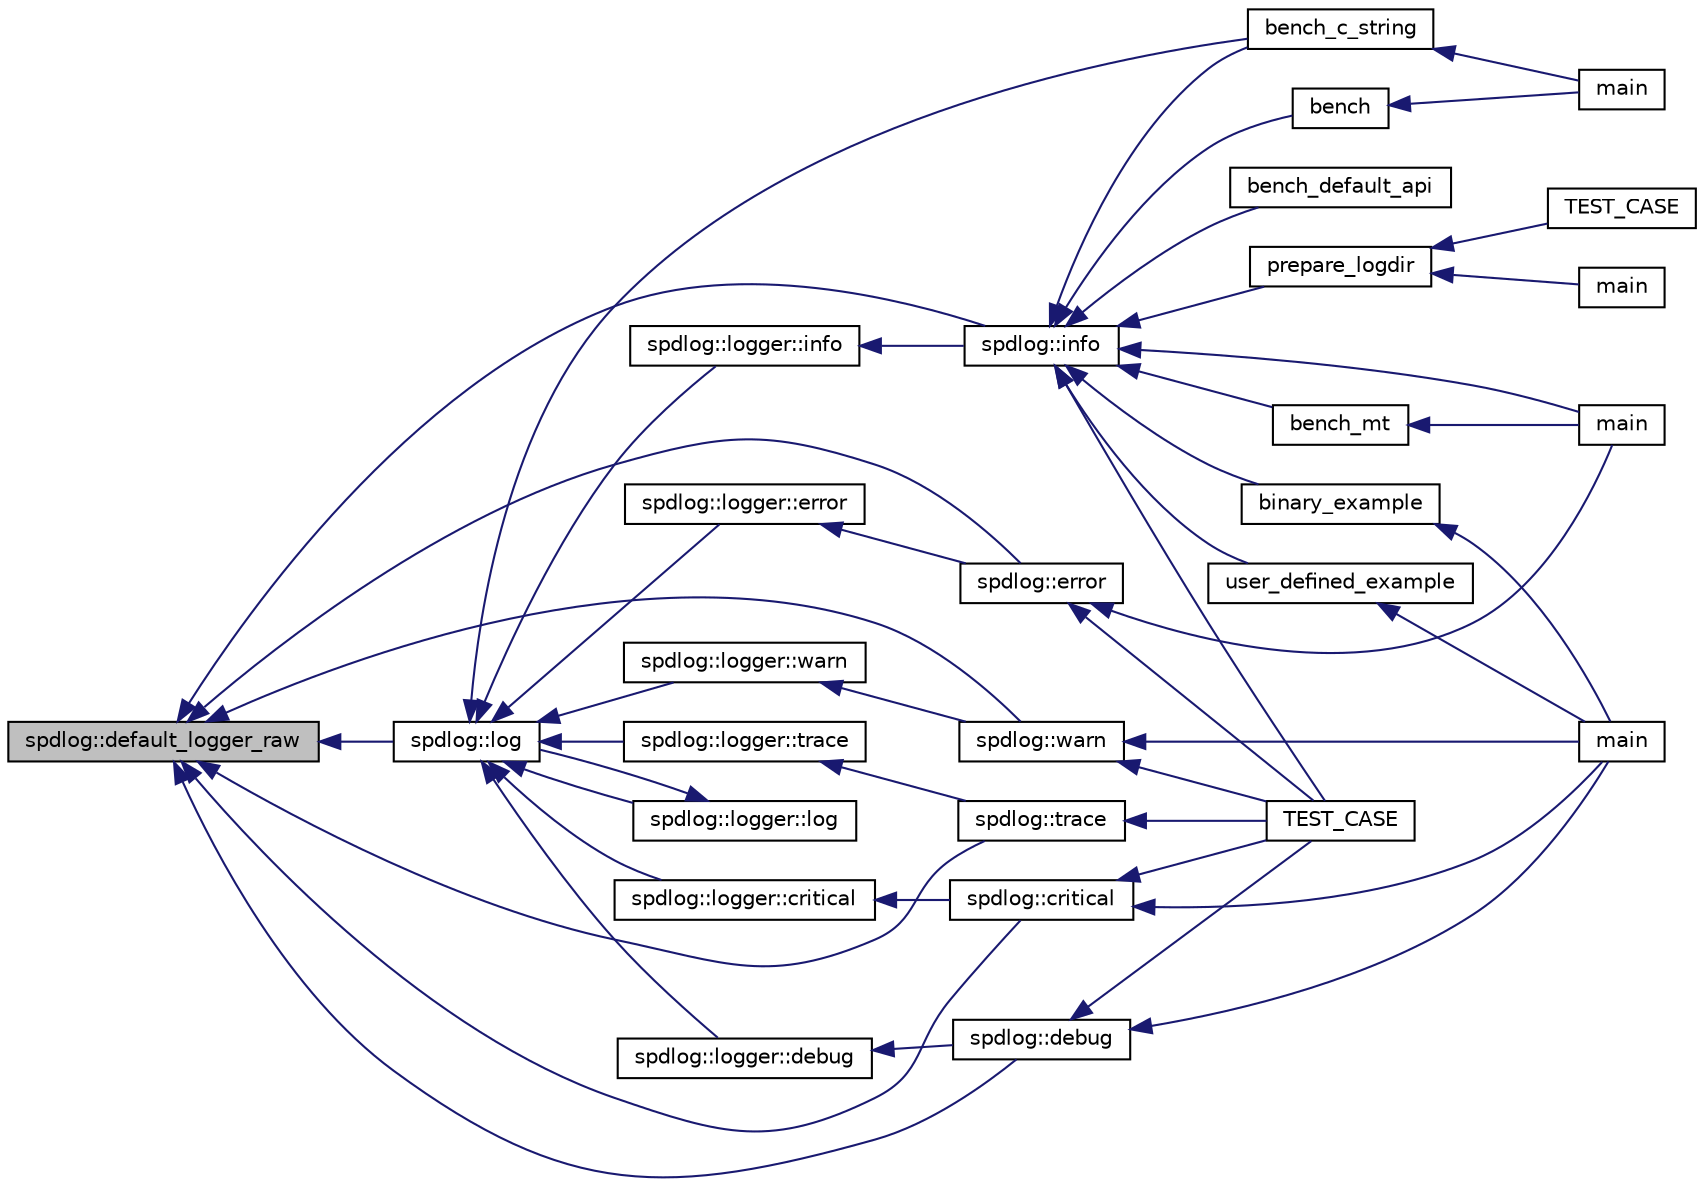 digraph "spdlog::default_logger_raw"
{
  edge [fontname="Helvetica",fontsize="10",labelfontname="Helvetica",labelfontsize="10"];
  node [fontname="Helvetica",fontsize="10",shape=record];
  rankdir="LR";
  Node1 [label="spdlog::default_logger_raw",height=0.2,width=0.4,color="black", fillcolor="grey75", style="filled" fontcolor="black"];
  Node1 -> Node2 [dir="back",color="midnightblue",fontsize="10",style="solid",fontname="Helvetica"];
  Node2 [label="spdlog::log",height=0.2,width=0.4,color="black", fillcolor="white", style="filled",URL="$namespacespdlog.html#a097f7ede3465a0c9cb7e4d8bfa99bd54"];
  Node2 -> Node3 [dir="back",color="midnightblue",fontsize="10",style="solid",fontname="Helvetica"];
  Node3 [label="bench_c_string",height=0.2,width=0.4,color="black", fillcolor="white", style="filled",URL="$bench_8cpp.html#ad44a71c1b1a49867d117d367fd476e94"];
  Node3 -> Node4 [dir="back",color="midnightblue",fontsize="10",style="solid",fontname="Helvetica"];
  Node4 [label="main",height=0.2,width=0.4,color="black", fillcolor="white", style="filled",URL="$bench_8cpp.html#a0ddf1224851353fc92bfbff6f499fa97"];
  Node2 -> Node5 [dir="back",color="midnightblue",fontsize="10",style="solid",fontname="Helvetica"];
  Node5 [label="spdlog::logger::log",height=0.2,width=0.4,color="black", fillcolor="white", style="filled",URL="$classspdlog_1_1logger.html#a5149c7b8c1ac8aeedbeba779b0e0cfb7"];
  Node5 -> Node2 [dir="back",color="midnightblue",fontsize="10",style="solid",fontname="Helvetica"];
  Node2 -> Node6 [dir="back",color="midnightblue",fontsize="10",style="solid",fontname="Helvetica"];
  Node6 [label="spdlog::logger::trace",height=0.2,width=0.4,color="black", fillcolor="white", style="filled",URL="$classspdlog_1_1logger.html#ad40c4deed02014ba07bd45d216808cb8"];
  Node6 -> Node7 [dir="back",color="midnightblue",fontsize="10",style="solid",fontname="Helvetica"];
  Node7 [label="spdlog::trace",height=0.2,width=0.4,color="black", fillcolor="white", style="filled",URL="$namespacespdlog.html#adc6cdc47f32c1a9d66cedbe05202bbd1"];
  Node7 -> Node8 [dir="back",color="midnightblue",fontsize="10",style="solid",fontname="Helvetica"];
  Node8 [label="TEST_CASE",height=0.2,width=0.4,color="black", fillcolor="white", style="filled",URL="$test__misc_8cpp.html#abbb6623501088a076b93b8753bf9b660"];
  Node2 -> Node9 [dir="back",color="midnightblue",fontsize="10",style="solid",fontname="Helvetica"];
  Node9 [label="spdlog::logger::debug",height=0.2,width=0.4,color="black", fillcolor="white", style="filled",URL="$classspdlog_1_1logger.html#abccd1b923dcc02f7ab27bddc62d249e4"];
  Node9 -> Node10 [dir="back",color="midnightblue",fontsize="10",style="solid",fontname="Helvetica"];
  Node10 [label="spdlog::debug",height=0.2,width=0.4,color="black", fillcolor="white", style="filled",URL="$namespacespdlog.html#a1fe043ac565dfec785bab6dd68687657"];
  Node10 -> Node11 [dir="back",color="midnightblue",fontsize="10",style="solid",fontname="Helvetica"];
  Node11 [label="main",height=0.2,width=0.4,color="black", fillcolor="white", style="filled",URL="$example_8cpp.html#a81ce304348a420752ee080480d2b3095"];
  Node10 -> Node8 [dir="back",color="midnightblue",fontsize="10",style="solid",fontname="Helvetica"];
  Node2 -> Node12 [dir="back",color="midnightblue",fontsize="10",style="solid",fontname="Helvetica"];
  Node12 [label="spdlog::logger::info",height=0.2,width=0.4,color="black", fillcolor="white", style="filled",URL="$classspdlog_1_1logger.html#ab9862f48bf0a87b8f3532d36d404235a"];
  Node12 -> Node13 [dir="back",color="midnightblue",fontsize="10",style="solid",fontname="Helvetica"];
  Node13 [label="spdlog::info",height=0.2,width=0.4,color="black", fillcolor="white", style="filled",URL="$namespacespdlog.html#aa28eab0ad170c43b6624bf698a12a1d2"];
  Node13 -> Node14 [dir="back",color="midnightblue",fontsize="10",style="solid",fontname="Helvetica"];
  Node14 [label="main",height=0.2,width=0.4,color="black", fillcolor="white", style="filled",URL="$async__bench_8cpp.html#a0ddf1224851353fc92bfbff6f499fa97"];
  Node13 -> Node15 [dir="back",color="midnightblue",fontsize="10",style="solid",fontname="Helvetica"];
  Node15 [label="bench_mt",height=0.2,width=0.4,color="black", fillcolor="white", style="filled",URL="$async__bench_8cpp.html#a87be032cecc2ffc9b5fe137148fa2b1a"];
  Node15 -> Node14 [dir="back",color="midnightblue",fontsize="10",style="solid",fontname="Helvetica"];
  Node13 -> Node16 [dir="back",color="midnightblue",fontsize="10",style="solid",fontname="Helvetica"];
  Node16 [label="bench",height=0.2,width=0.4,color="black", fillcolor="white", style="filled",URL="$bench_8cpp.html#a7319bfe51ec9511b35f5c12e521065f6"];
  Node16 -> Node4 [dir="back",color="midnightblue",fontsize="10",style="solid",fontname="Helvetica"];
  Node13 -> Node17 [dir="back",color="midnightblue",fontsize="10",style="solid",fontname="Helvetica"];
  Node17 [label="bench_default_api",height=0.2,width=0.4,color="black", fillcolor="white", style="filled",URL="$bench_8cpp.html#a343297571d41f5f784e384b71ced42f2"];
  Node13 -> Node3 [dir="back",color="midnightblue",fontsize="10",style="solid",fontname="Helvetica"];
  Node13 -> Node18 [dir="back",color="midnightblue",fontsize="10",style="solid",fontname="Helvetica"];
  Node18 [label="prepare_logdir",height=0.2,width=0.4,color="black", fillcolor="white", style="filled",URL="$tests_2utils_8h.html#a2b5b3745d36c269b878e592c2fa801cb"];
  Node18 -> Node19 [dir="back",color="midnightblue",fontsize="10",style="solid",fontname="Helvetica"];
  Node19 [label="main",height=0.2,width=0.4,color="black", fillcolor="white", style="filled",URL="$latency_8cpp.html#a0ddf1224851353fc92bfbff6f499fa97"];
  Node18 -> Node20 [dir="back",color="midnightblue",fontsize="10",style="solid",fontname="Helvetica"];
  Node20 [label="TEST_CASE",height=0.2,width=0.4,color="black", fillcolor="white", style="filled",URL="$test__async_8cpp.html#ab70534321dea5d2f87206ff5601e0d6b"];
  Node13 -> Node21 [dir="back",color="midnightblue",fontsize="10",style="solid",fontname="Helvetica"];
  Node21 [label="binary_example",height=0.2,width=0.4,color="black", fillcolor="white", style="filled",URL="$example_8cpp.html#a2e05f77fb3f2674bac54750230c694dd"];
  Node21 -> Node11 [dir="back",color="midnightblue",fontsize="10",style="solid",fontname="Helvetica"];
  Node13 -> Node22 [dir="back",color="midnightblue",fontsize="10",style="solid",fontname="Helvetica"];
  Node22 [label="user_defined_example",height=0.2,width=0.4,color="black", fillcolor="white", style="filled",URL="$example_8cpp.html#a33e5031a84de450b97c6baa66a88d234"];
  Node22 -> Node11 [dir="back",color="midnightblue",fontsize="10",style="solid",fontname="Helvetica"];
  Node13 -> Node8 [dir="back",color="midnightblue",fontsize="10",style="solid",fontname="Helvetica"];
  Node2 -> Node23 [dir="back",color="midnightblue",fontsize="10",style="solid",fontname="Helvetica"];
  Node23 [label="spdlog::logger::warn",height=0.2,width=0.4,color="black", fillcolor="white", style="filled",URL="$classspdlog_1_1logger.html#a0382864b4285f133aea148baf896bbba"];
  Node23 -> Node24 [dir="back",color="midnightblue",fontsize="10",style="solid",fontname="Helvetica"];
  Node24 [label="spdlog::warn",height=0.2,width=0.4,color="black", fillcolor="white", style="filled",URL="$namespacespdlog.html#a71d5d744f89b2ff8241c95edd72d0dd1"];
  Node24 -> Node11 [dir="back",color="midnightblue",fontsize="10",style="solid",fontname="Helvetica"];
  Node24 -> Node8 [dir="back",color="midnightblue",fontsize="10",style="solid",fontname="Helvetica"];
  Node2 -> Node25 [dir="back",color="midnightblue",fontsize="10",style="solid",fontname="Helvetica"];
  Node25 [label="spdlog::logger::error",height=0.2,width=0.4,color="black", fillcolor="white", style="filled",URL="$classspdlog_1_1logger.html#a0ffb0e950bd4ed068ee8a29e83efd304"];
  Node25 -> Node26 [dir="back",color="midnightblue",fontsize="10",style="solid",fontname="Helvetica"];
  Node26 [label="spdlog::error",height=0.2,width=0.4,color="black", fillcolor="white", style="filled",URL="$namespacespdlog.html#a5c40a7d8c55fca2ffc801aabaf131515"];
  Node26 -> Node14 [dir="back",color="midnightblue",fontsize="10",style="solid",fontname="Helvetica"];
  Node26 -> Node8 [dir="back",color="midnightblue",fontsize="10",style="solid",fontname="Helvetica"];
  Node2 -> Node27 [dir="back",color="midnightblue",fontsize="10",style="solid",fontname="Helvetica"];
  Node27 [label="spdlog::logger::critical",height=0.2,width=0.4,color="black", fillcolor="white", style="filled",URL="$classspdlog_1_1logger.html#af5194daad87b79f4bc3d298ad5a3eb08"];
  Node27 -> Node28 [dir="back",color="midnightblue",fontsize="10",style="solid",fontname="Helvetica"];
  Node28 [label="spdlog::critical",height=0.2,width=0.4,color="black", fillcolor="white", style="filled",URL="$namespacespdlog.html#a2888f195cff657a62f78800b3f4f433b"];
  Node28 -> Node11 [dir="back",color="midnightblue",fontsize="10",style="solid",fontname="Helvetica"];
  Node28 -> Node8 [dir="back",color="midnightblue",fontsize="10",style="solid",fontname="Helvetica"];
  Node1 -> Node7 [dir="back",color="midnightblue",fontsize="10",style="solid",fontname="Helvetica"];
  Node1 -> Node10 [dir="back",color="midnightblue",fontsize="10",style="solid",fontname="Helvetica"];
  Node1 -> Node13 [dir="back",color="midnightblue",fontsize="10",style="solid",fontname="Helvetica"];
  Node1 -> Node24 [dir="back",color="midnightblue",fontsize="10",style="solid",fontname="Helvetica"];
  Node1 -> Node26 [dir="back",color="midnightblue",fontsize="10",style="solid",fontname="Helvetica"];
  Node1 -> Node28 [dir="back",color="midnightblue",fontsize="10",style="solid",fontname="Helvetica"];
}

